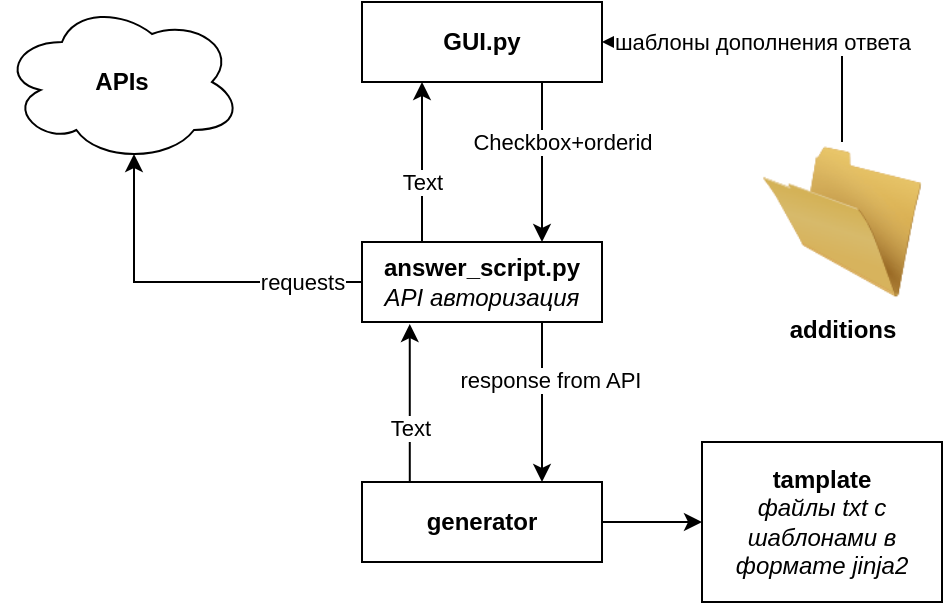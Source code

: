 <mxfile version="19.0.0" type="github"><diagram id="p--_nDYVlb9ekN0TzuSf" name="Page-1"><mxGraphModel dx="1422" dy="705" grid="1" gridSize="10" guides="1" tooltips="1" connect="1" arrows="1" fold="1" page="1" pageScale="1" pageWidth="827" pageHeight="1169" math="0" shadow="0"><root><mxCell id="0"/><mxCell id="1" parent="0"/><mxCell id="8Dlll22M9CVAgbarjIPS-6" value="Checkbox+orderid" style="edgeStyle=orthogonalEdgeStyle;rounded=0;orthogonalLoop=1;jettySize=auto;html=1;fontFamily=Helvetica;entryX=0.75;entryY=0;entryDx=0;entryDy=0;exitX=0.75;exitY=1;exitDx=0;exitDy=0;" edge="1" parent="1" source="8Dlll22M9CVAgbarjIPS-2" target="8Dlll22M9CVAgbarjIPS-5"><mxGeometry x="-0.25" y="10" relative="1" as="geometry"><mxPoint as="offset"/></mxGeometry></mxCell><mxCell id="8Dlll22M9CVAgbarjIPS-2" value="&lt;b&gt;GUI.py&lt;/b&gt;" style="rounded=0;whiteSpace=wrap;html=1;" vertex="1" parent="1"><mxGeometry x="320" y="240" width="120" height="40" as="geometry"/></mxCell><mxCell id="8Dlll22M9CVAgbarjIPS-4" value="шаблоны дополнения ответа" style="edgeStyle=orthogonalEdgeStyle;rounded=0;orthogonalLoop=1;jettySize=auto;html=1;fontFamily=Helvetica;" edge="1" parent="1" source="8Dlll22M9CVAgbarjIPS-3" target="8Dlll22M9CVAgbarjIPS-2"><mxGeometry x="0.059" relative="1" as="geometry"><Array as="points"><mxPoint x="560" y="260"/></Array><mxPoint as="offset"/></mxGeometry></mxCell><mxCell id="8Dlll22M9CVAgbarjIPS-3" value="additions" style="image;html=1;image=img/lib/clip_art/general/Empty_Folder_128x128.png;fontStyle=1" vertex="1" parent="1"><mxGeometry x="520" y="310" width="80" height="80" as="geometry"/></mxCell><mxCell id="8Dlll22M9CVAgbarjIPS-10" style="edgeStyle=orthogonalEdgeStyle;rounded=0;orthogonalLoop=1;jettySize=auto;html=1;fontFamily=Helvetica;exitX=0.75;exitY=1;exitDx=0;exitDy=0;entryX=0.75;entryY=0;entryDx=0;entryDy=0;" edge="1" parent="1" source="8Dlll22M9CVAgbarjIPS-5" target="8Dlll22M9CVAgbarjIPS-9"><mxGeometry relative="1" as="geometry"/></mxCell><mxCell id="8Dlll22M9CVAgbarjIPS-13" value="response from API" style="edgeLabel;html=1;align=center;verticalAlign=middle;resizable=0;points=[];fontFamily=Helvetica;" vertex="1" connectable="0" parent="8Dlll22M9CVAgbarjIPS-10"><mxGeometry x="-0.283" y="4" relative="1" as="geometry"><mxPoint as="offset"/></mxGeometry></mxCell><mxCell id="8Dlll22M9CVAgbarjIPS-16" style="edgeStyle=orthogonalEdgeStyle;rounded=0;orthogonalLoop=1;jettySize=auto;html=1;fontFamily=Helvetica;exitX=0.25;exitY=0;exitDx=0;exitDy=0;entryX=0.25;entryY=1;entryDx=0;entryDy=0;" edge="1" parent="1" source="8Dlll22M9CVAgbarjIPS-5" target="8Dlll22M9CVAgbarjIPS-2"><mxGeometry relative="1" as="geometry"/></mxCell><mxCell id="8Dlll22M9CVAgbarjIPS-17" value="Text" style="edgeLabel;html=1;align=center;verticalAlign=middle;resizable=0;points=[];fontFamily=Helvetica;" vertex="1" connectable="0" parent="8Dlll22M9CVAgbarjIPS-16"><mxGeometry x="-0.416" y="1" relative="1" as="geometry"><mxPoint x="1" y="-7" as="offset"/></mxGeometry></mxCell><mxCell id="8Dlll22M9CVAgbarjIPS-18" value="&lt;span style=&quot;color: rgb(0, 0, 0); font-family: Helvetica; font-size: 11px; font-style: normal; font-variant-ligatures: normal; font-variant-caps: normal; font-weight: 400; letter-spacing: normal; orphans: 2; text-align: center; text-indent: 0px; text-transform: none; widows: 2; word-spacing: 0px; -webkit-text-stroke-width: 0px; background-color: rgb(255, 255, 255); text-decoration-thickness: initial; text-decoration-style: initial; text-decoration-color: initial; float: none; display: inline !important;&quot;&gt;requests&lt;/span&gt;" style="edgeStyle=orthogonalEdgeStyle;rounded=0;orthogonalLoop=1;jettySize=auto;html=1;entryX=0.55;entryY=0.95;entryDx=0;entryDy=0;entryPerimeter=0;fontFamily=Helvetica;" edge="1" parent="1" source="8Dlll22M9CVAgbarjIPS-5" target="8Dlll22M9CVAgbarjIPS-7"><mxGeometry x="-0.663" relative="1" as="geometry"><Array as="points"><mxPoint x="206" y="380"/></Array><mxPoint as="offset"/></mxGeometry></mxCell><mxCell id="8Dlll22M9CVAgbarjIPS-5" value="&lt;b&gt;answer_script.py&lt;br&gt;&lt;/b&gt;&lt;i&gt;API авторизация&lt;/i&gt;" style="rounded=0;whiteSpace=wrap;html=1;fontFamily=Helvetica;" vertex="1" parent="1"><mxGeometry x="320" y="360" width="120" height="40" as="geometry"/></mxCell><mxCell id="8Dlll22M9CVAgbarjIPS-7" value="&lt;b&gt;APIs&lt;/b&gt;" style="ellipse;shape=cloud;whiteSpace=wrap;html=1;fontFamily=Helvetica;" vertex="1" parent="1"><mxGeometry x="140" y="240" width="120" height="80" as="geometry"/></mxCell><mxCell id="8Dlll22M9CVAgbarjIPS-12" style="edgeStyle=orthogonalEdgeStyle;rounded=0;orthogonalLoop=1;jettySize=auto;html=1;fontFamily=Helvetica;" edge="1" parent="1" source="8Dlll22M9CVAgbarjIPS-9" target="8Dlll22M9CVAgbarjIPS-11"><mxGeometry relative="1" as="geometry"/></mxCell><mxCell id="8Dlll22M9CVAgbarjIPS-14" style="edgeStyle=orthogonalEdgeStyle;rounded=0;orthogonalLoop=1;jettySize=auto;html=1;entryX=0.199;entryY=1.025;entryDx=0;entryDy=0;fontFamily=Helvetica;entryPerimeter=0;exitX=0.25;exitY=0;exitDx=0;exitDy=0;" edge="1" parent="1" source="8Dlll22M9CVAgbarjIPS-9" target="8Dlll22M9CVAgbarjIPS-5"><mxGeometry relative="1" as="geometry"><Array as="points"><mxPoint x="344" y="480"/></Array></mxGeometry></mxCell><mxCell id="8Dlll22M9CVAgbarjIPS-15" value="Text" style="edgeLabel;html=1;align=center;verticalAlign=middle;resizable=0;points=[];fontFamily=Helvetica;" vertex="1" connectable="0" parent="8Dlll22M9CVAgbarjIPS-14"><mxGeometry x="-0.207" y="-2" relative="1" as="geometry"><mxPoint x="-2" as="offset"/></mxGeometry></mxCell><mxCell id="8Dlll22M9CVAgbarjIPS-9" value="&lt;b&gt;generator&lt;/b&gt;" style="rounded=0;whiteSpace=wrap;html=1;fontFamily=Helvetica;" vertex="1" parent="1"><mxGeometry x="320" y="480" width="120" height="40" as="geometry"/></mxCell><mxCell id="8Dlll22M9CVAgbarjIPS-11" value="&lt;b&gt;tamplate&lt;/b&gt;&lt;br&gt;&lt;i&gt;файлы txt с шаблонами в формате&amp;nbsp;jinja2&lt;/i&gt;" style="rounded=0;whiteSpace=wrap;html=1;fontFamily=Helvetica;" vertex="1" parent="1"><mxGeometry x="490" y="460" width="120" height="80" as="geometry"/></mxCell></root></mxGraphModel></diagram></mxfile>